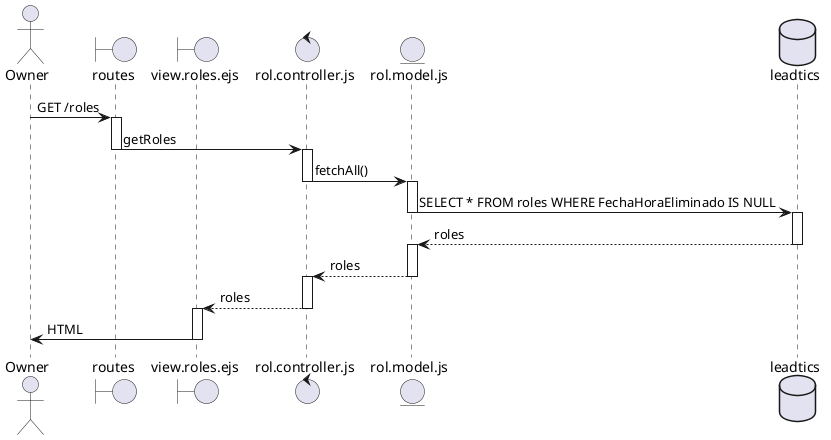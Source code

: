 @startuml

actor Owner
boundary routes
boundary view.roles.ejs
control rol.controller.js
entity rol.model.js
database leadtics

Owner -> routes : GET /roles
activate routes

routes -> rol.controller.js : getRoles
deactivate routes
activate rol.controller.js

rol.controller.js -> rol.model.js : fetchAll()
deactivate rol.controller.js
activate rol.model.js

rol.model.js -> leadtics : SELECT * FROM roles WHERE FechaHoraEliminado IS NULL
deactivate rol.model.js
activate leadtics

leadtics --> rol.model.js : roles
deactivate leadtics
activate rol.model.js

rol.model.js --> rol.controller.js : roles
deactivate rol.model.js
activate rol.controller.js

rol.controller.js --> view.roles.ejs : roles
deactivate rol.controller.js
activate view.roles.ejs

view.roles.ejs -> Owner : HTML
deactivate view.roles.ejs

@enduml
